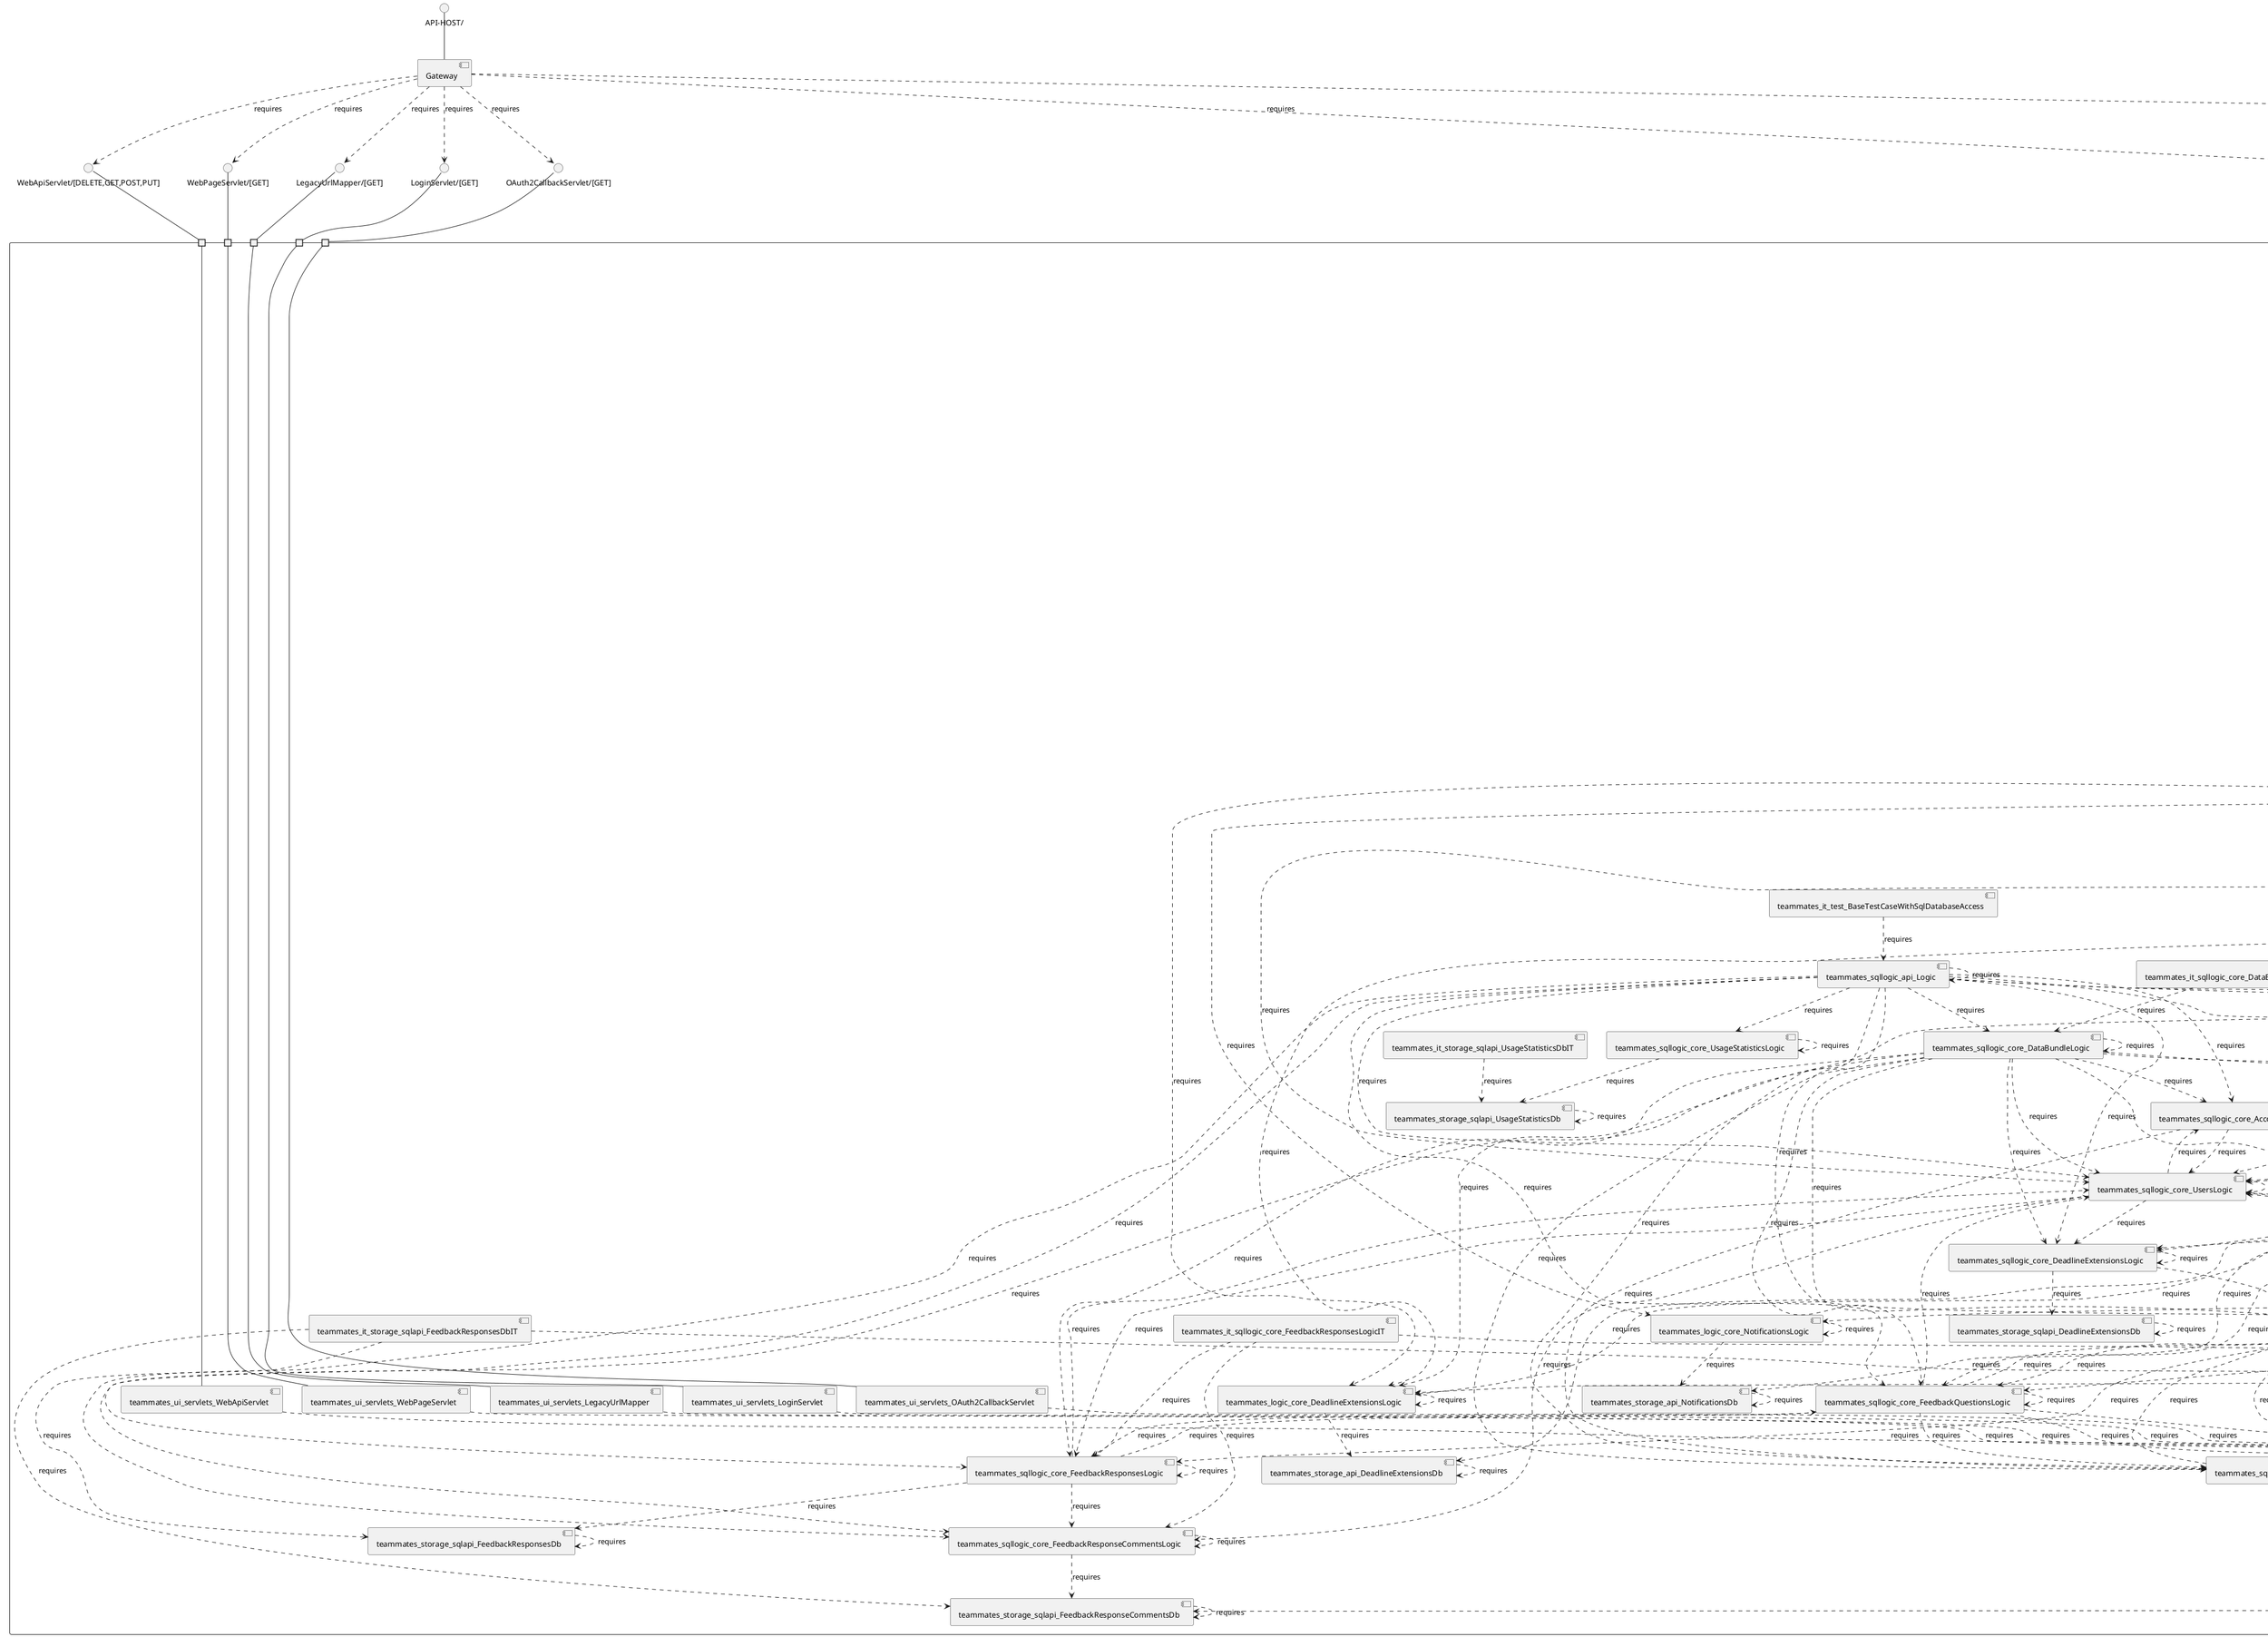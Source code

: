 @startuml
skinparam fixCircleLabelOverlapping true
skinparam componentStyle uml2
component "teammates\n\n\n\n\n\n" {
[teammates_it_sqllogic_core_AccountsLogicIT]
[teammates_common_datatransfer_questions_FeedbackNumericalScaleQuestionDetails]
[teammates_logic_api_EmailSender]
[teammates_it_storage_sqlapi_UsersDbIT]
[teammates_storage_sqlentity_responses_FeedbackRankOptionsResponse]
[teammates_storage_search_StudentSearchManager]
[teammates_logic_external_MailgunService]
[teammates_storage_api_CoursesDb]
[teammates_logic_core_InstructorsLogic]
[teammates_storage_api_FeedbackResponseCommentsDb]
[teammates_it_sqllogic_core_FeedbackSessionsLogicIT]
[teammates_it_sqllogic_core_FeedbackQuestionsLogicIT]
[teammates_common_datatransfer_questions_FeedbackNumericalScaleResponseDetails]
[teammates_storage_sqlapi_FeedbackResponseCommentsDb]
[teammates_ui_webapi_UpdateInstructorPrivilegeAction]
[teammates_storage_sqlentity_Instructor]
[teammates_common_datatransfer_questions_FeedbackConstantSumResponseDetails]
[teammates_storage_sqlentity_questions_FeedbackMsqQuestion]
[teammates_logic_core_AccountRequestsLogic]
[teammates_ui_servlets_OriginCheckFilter]
[teammates_storage_sqlentity_FeedbackSessionLog]
[teammates_sqllogic_core_FeedbackQuestionsLogic]
[teammates_sqllogic_api_Logic]
[teammates_it_storage_sqlapi_FeedbackQuestionsDbIT]
[teammates_common_util_StringHelper]
[teammates_ui_output_CourseData]
[teammates_common_datatransfer_questions_FeedbackTextQuestionDetails]
[teammates_logic_core_DeadlineExtensionsLogic]
[teammates_it_storage_sqlapi_AccountRequestsDbIT]
[teammates_storage_sqlapi_CoursesDb]
[teammates_logic_core_NotificationsLogic]
[teammates_logic_external_GoogleRecaptchaService]
[teammates_ui_output_FeedbackResponseData]
[teammates_storage_api_FeedbackSessionsDb]
[teammates_storage_sqlapi_NotificationsDb]
[teammates_it_sqllogic_core_DataBundleLogicIT]
[teammates_ui_servlets_LoginServlet]
[teammates_logic_external_EmptyEmailService]
[teammates_common_datatransfer_questions_FeedbackMcqQuestionDetails]
[teammates_storage_sqlentity_FeedbackResponseComment]
[teammates_it_storage_sqlapi_NotificationDbIT]
[teammates_ui_webapi_FeedbackSessionOpeningSoonRemindersAction]
[teammates_ui_webapi_FeedbackSessionOpeningRemindersAction]
[teammates_storage_sqlentity_responses_FeedbackTextResponse]
[teammates_logic_core_CoursesLogic]
[teammates_storage_sqlapi_AccountsDb]
[teammates_ui_output_FeedbackResponseCommentData]
[teammates_ui_webapi_SendErrorReportAction]
[teammates_storage_sqlapi_EntitiesDb]
[teammates_client_scripts_DataMigrationForTeamNameInResponseGiver]
[teammates_storage_sqlentity_responses_FeedbackRankRecipientsResponse]
[teammates_common_datatransfer_questions_FeedbackConstantSumQuestionDetails]
[teammates_common_datatransfer_questions_FeedbackRubricQuestionDetails]
[teammates_logic_external_SendgridService]
[teammates_storage_api_DeadlineExtensionsDb]
[teammates_it_sqllogic_core_UsersLogicIT]
[teammates_storage_sqlapi_FeedbackResponsesDb]
[teammates_it_storage_sqlapi_AccountsDbIT]
[teammates_storage_api_UsageStatisticsDb]
[teammates_sqllogic_core_LogicStarter]
[teammates_it_ui_webapi_SearchStudentsActionIT]
[teammates_common_datatransfer_InstructorPrivileges]
[teammates_it_sqllogic_core_AccountRequestsLogicIT]
[teammates_ui_webapi_UpdateFeedbackSessionAction]
[teammates_common_datatransfer_attributes_FeedbackQuestionAttributes]
[teammates_common_datatransfer_questions_FeedbackRubricResponseDetails]
[teammates_it_sqllogic_api_EmailGeneratorTestIT]
[teammates_sqllogic_core_AccountsLogic]
[teammates_common_util_Config]
[teammates_common_datatransfer_InstructorPermissionSet]
[teammates_storage_sqlapi_FeedbackSessionLogsDb]
[teammates_ui_webapi_FeedbackSessionClosedRemindersAction]
[teammates_sqllogic_core_UsersLogic]
[teammates_sqllogic_api_SqlEmailGenerator]
[teammates_common_datatransfer_SqlDataBundle]
[teammates_storage_search_SearchManagerFactory]
[teammates_ui_output_FeedbackQuestionData]
[teammates_storage_api_InstructorsDb]
[teammates_ui_servlets_LegacyUrlMapper]
[teammates_ui_webapi_CreateFeedbackSessionLogAction]
[teammates_common_datatransfer_questions_FeedbackContributionResponseDetails]
[teammates_logic_core_StudentsLogic]
[teammates_it_storage_sqlapi_FeedbackSessionsDbIT]
[teammates_ui_output_FeedbackSessionLogData]
[teammates_it_ui_webapi_StudentSearchIndexingWorkerActionIT]
[teammates_storage_sqlentity_Notification]
[teammates_storage_sqlapi_UsersDb]
[teammates_storage_sqlentity_responses_FeedbackRubricResponse]
[teammates_storage_search_StudentSearchDocument]
[teammates_sqllogic_core_FeedbackSessionLogsLogic]
[teammates_it_sqllogic_core_FeedbackResponsesLogicIT]
[teammates_logic_core_DataBundleLogic]
[teammates_logic_core_AccountsLogic]
[teammates_storage_sqlsearch_InstructorSearchDocument]
[teammates_storage_search_InstructorSearchManager]
[teammates_ui_webapi_CreateNotificationAction]
[teammates_storage_sqlapi_DeadlineExtensionsDb]
[teammates_storage_sqlentity_Team]
[teammates_common_datatransfer_questions_FeedbackRankOptionsResponseDetails]
[teammates_storage_sqlentity_Course]
[teammates_storage_sqlsearch_SearchManagerFactory]
[teammates_ui_request_InstructorPrivilegeUpdateRequest]
[teammates_logic_core_FeedbackSessionsLogic]
[teammates_storage_api_FeedbackResponsesDb]
[teammates_ui_servlets_LogoutServlet]
[teammates_ui_webapi_FeedbackSessionResendPublishedEmailWorkerAction]
[teammates_storage_sqlapi_FeedbackQuestionsDb]
[teammates_storage_sqlentity_questions_FeedbackMcqQuestion]
[teammates_ui_webapi_SubmitFeedbackResponsesAction]
[teammates_it_sqllogic_core_NotificationsLogicIT]
[teammates_sqllogic_core_CoursesLogic]
[teammates_logic_core_FeedbackQuestionsLogic]
[teammates_common_datatransfer_questions_FeedbackMsqResponseDetails]
[teammates_logic_api_TaskQueuer]
[teammates_storage_sqlentity_responses_FeedbackNumericalScaleResponse]
[teammates_storage_api_FeedbackQuestionsDb]
[teammates_ui_webapi_FeedbackSessionRemindParticularUsersEmailWorkerAction]
[teammates_storage_sqlentity_questions_FeedbackNumericalScaleQuestion]
[teammates_storage_sqlsearch_AccountRequestSearchManager]
[teammates_sqllogic_core_DeadlineExtensionsLogic]
[teammates_logic_core_UsageStatisticsLogic]
[teammates_common_datatransfer_questions_FeedbackTextResponseDetails]
[teammates_logic_core_LogicStarter]
[teammates_storage_sqlsearch_StudentSearchManager]
[teammates_storage_sqlentity_FeedbackSession]
[teammates_common_datatransfer_questions_FeedbackMsqQuestionDetails]
[teammates_main_Application]
[teammates_logic_external_MailjetService]
[teammates_storage_sqlentity_DeadlineExtension]
[teammates_common_datatransfer_questions_FeedbackMcqResponseDetails]
[teammates_common_util_Logger]
[teammates_client_scripts_GenerateUsageStatisticsObjects]
[teammates_storage_sqlapi_FeedbackSessionsDb]
[teammates_it_sqllogic_core_DeadlineExtensionsLogicIT]
[teammates_it_storage_sqlapi_FeedbackResponseCommentsDbIT]
[teammates_storage_sqlapi_AccountRequestsDb]
[teammates_it_storage_sqlapi_FeedbackSessionLogsDbIT]
[teammates_storage_api_AccountsDb]
[teammates_sqllogic_core_FeedbackSessionsLogic]
[teammates_ui_servlets_OAuth2CallbackServlet]
[teammates_logic_external_GoogleCloudTasksService]
[teammates_ui_webapi_CreateAccountAction]
[teammates_logic_external_EmptyRecaptchaService]
[teammates_ui_webapi_DatastoreBackupAction]
[teammates_storage_sqlentity_questions_FeedbackConstantSumQuestion]
[teammates_it_storage_sqlsearch_StudentSearchIT]
[teammates_logic_external_FirebaseAuthService]
[teammates_ui_webapi_FeedbackSessionRemindEmailWorkerAction]
[teammates_storage_sqlsearch_InstructorSearchManager]
[teammates_logic_api_Logic]
[teammates_storage_sqlentity_responses_FeedbackMcqResponse]
[teammates_common_datatransfer_questions_FeedbackRankRecipientsResponseDetails]
[teammates_logic_api_RecaptchaVerifier]
[teammates_ui_servlets_WebPageServlet]
[teammates_ui_output_InstructorPrivilegeData]
[teammates_ui_webapi_ResetAccountRequestAction]
[teammates_common_datatransfer_TeamEvalResult]
[teammates_storage_sqlentity_Student]
[teammates_storage_sqlentity_Account]
[teammates_sqllogic_core_DataBundleLogic]
[teammates_it_storage_sqlsearch_InstructorSearchIT]
[teammates_ui_webapi_CalculateUsageStatisticsAction]
[teammates_sqllogic_core_UsageStatisticsLogic]
[teammates_storage_api_AccountRequestsDb]
[teammates_sqllogic_core_FeedbackResponsesLogic]
[teammates_ui_webapi_CreateFeedbackSessionAction]
[teammates_it_storage_sqlapi_UsageStatisticsDbIT]
[teammates_it_storage_sqlapi_FeedbackResponsesDbIT]
[teammates_ui_output_FeedbackSessionData]
[teammates_it_sqllogic_core_FeedbackSessionLogsLogicIT]
[teammates_storage_search_AccountRequestSearchManager]
[teammates_ui_webapi_UnpublishFeedbackSessionAction]
[teammates_storage_api_StudentsDb]
[teammates_common_datatransfer_questions_FeedbackContributionQuestionDetails]
[teammates_it_storage_sqlsearch_AccountRequestSearchIT]
[teammates_client_scripts_testdataconversion_UuidGenerator]
[teammates_storage_sqlentity_ReadNotification]
[teammates_storage_sqlapi_UsageStatisticsDb]
[teammates_storage_sqlentity_questions_FeedbackRubricQuestion]
[teammates_client_scripts_testdataconversion_ConvertDatastoreJsonToSqlJson]
[teammates_it_storage_sqlapi_CoursesDbIT]
[teammates_sqllogic_core_FeedbackResponseCommentsLogic]
[teammates_common_datatransfer_DataBundle]
[teammates_storage_search_InstructorSearchDocument]
[teammates_sqllogic_core_NotificationsLogic]
[teammates_client_scripts_testdataconversion_DataStoreToSqlConverter]
[teammates_storage_sqlentity_questions_FeedbackTextQuestion]
[teammates_logic_core_FeedbackResponseCommentsLogic]
[teammates_storage_sqlentity_responses_FeedbackMsqResponse]
[teammates_common_datatransfer_attributes_CourseAttributes]
[teammates_storage_sqlentity_Section]
[teammates_client_scripts_DataMigrationForFeedbackSessionMismatchedTimezone]
[teammates_sqllogic_core_AccountRequestsLogic]
[teammates_storage_sqlsearch_StudentSearchDocument]
[teammates_it_ui_webapi_SearchInstructorsActionIT]
[teammates_logic_api_EmailGenerator]
[teammates_storage_sqlentity_questions_FeedbackContributionQuestion]
[teammates_ui_webapi_FeedbackSessionUnpublishedEmailWorkerAction]
[teammates_logic_api_AuthProxy]
[teammates_common_datatransfer_attributes_FeedbackResponseAttributes]
[teammates_logic_core_FeedbackResponsesLogic]
[teammates_storage_sqlentity_responses_FeedbackContributionResponse]
[teammates_ui_webapi_JoinCourseAction]
[teammates_ui_servlets_WebApiServlet]
[teammates_logic_api_UserProvision]
[teammates_it_ui_webapi_UpdateFeedbackSessionLogsActionIT]
[teammates_storage_sqlentity_responses_FeedbackConstantSumResponse]
[teammates_ui_webapi_PublishFeedbackSessionAction]
[teammates_logic_external_EmptyAuthService]
[teammates_ui_webapi_FeedbackSessionPublishedEmailWorkerAction]
[teammates_storage_api_NotificationsDb]
[teammates_logic_external_LocalTaskQueueService]
[teammates_client_scripts_PopulateCourseSearchDocuments]
[teammates_ui_servlets_RequestTraceFilter]
[teammates_common_datatransfer_attributes_InstructorAttributes]
[teammates_ui_webapi_FeedbackSessionClosingRemindersAction]
[teammates_it_test_BaseTestCaseWithSqlDatabaseAccess]
[teammates_ui_webapi_ArchiveCourseAction]
portin " " as teammates_requires_WebPageServlet_GET_
portin " " as teammates_requires_LoginServlet_GET_
portin " " as teammates_requires_LegacyUrlMapper_GET_
portin " " as teammates_requires_OAuth2CallbackServlet_GET_
portin " " as teammates_requires_WebApiServlet_DELETE_GET_POST_PUT_
portin " " as teammates_requires_LogoutServlet_GET_
[teammates_sqllogic_core_DataBundleLogic]..>[teammates_sqllogic_core_DeadlineExtensionsLogic] : requires
[teammates_it_sqllogic_core_AccountsLogicIT]..>[teammates_storage_sqlapi_AccountsDb] : requires
[teammates_client_scripts_DataMigrationForFeedbackSessionMismatchedTimezone]..>[teammates_common_datatransfer_attributes_CourseAttributes] : requires
[teammates_logic_api_AuthProxy]..>[teammates_logic_api_AuthProxy] : requires
[teammates_logic_core_CoursesLogic]..>[teammates_logic_core_FeedbackResponseCommentsLogic] : requires
[teammates_it_sqllogic_core_AccountsLogicIT]..>[teammates_sqllogic_core_AccountsLogic] : requires
[teammates_logic_core_InstructorsLogic]..>[teammates_logic_core_FeedbackResponseCommentsLogic] : requires
[teammates_logic_core_FeedbackQuestionsLogic]..>[teammates_common_util_Logger] : requires
[teammates_ui_webapi_FeedbackSessionRemindParticularUsersEmailWorkerAction]..>[teammates_common_util_Logger] : requires
[teammates_ui_webapi_FeedbackSessionResendPublishedEmailWorkerAction]..>[teammates_common_util_Logger] : requires
[teammates_storage_search_InstructorSearchDocument]..>[teammates_common_datatransfer_attributes_CourseAttributes] : requires
[teammates_client_scripts_testdataconversion_ConvertDatastoreJsonToSqlJson]..>[teammates_common_datatransfer_DataBundle] : requires
[teammates_sqllogic_core_AccountsLogic]..>[teammates_sqllogic_core_NotificationsLogic] : requires
[teammates_logic_core_InstructorsLogic]..>[teammates_logic_core_InstructorsLogic] : requires
[teammates_logic_core_FeedbackResponseCommentsLogic]..>[teammates_logic_core_FeedbackSessionsLogic] : requires
[teammates_logic_core_CoursesLogic]..>[teammates_logic_core_InstructorsLogic] : requires
[teammates_logic_api_UserProvision]..>[teammates_logic_core_InstructorsLogic] : requires
[teammates_common_datatransfer_InstructorPrivileges]..>[teammates_common_datatransfer_InstructorPermissionSet] : requires
[teammates_logic_core_AccountsLogic]..>[teammates_logic_core_CoursesLogic] : requires
[teammates_storage_sqlentity_responses_FeedbackConstantSumResponse]..>[teammates_common_datatransfer_questions_FeedbackConstantSumResponseDetails] : requires
[teammates_storage_search_InstructorSearchManager]..>[teammates_storage_api_InstructorsDb] : requires
[teammates_it_storage_sqlsearch_StudentSearchIT]..>[teammates_common_datatransfer_SqlDataBundle] : requires
[teammates_logic_core_UsageStatisticsLogic]..>[teammates_logic_core_UsageStatisticsLogic] : requires
[teammates_it_sqllogic_core_NotificationsLogicIT]..>[teammates_sqllogic_core_NotificationsLogic] : requires
[teammates_storage_sqlentity_FeedbackSession]..>[teammates_storage_sqlentity_Course] : requires
[teammates_storage_sqlentity_questions_FeedbackTextQuestion]..>[teammates_common_datatransfer_questions_FeedbackTextQuestionDetails] : requires
[teammates_client_scripts_DataMigrationForFeedbackSessionMismatchedTimezone]..>[teammates_logic_core_CoursesLogic] : requires
[teammates_logic_core_LogicStarter]..>[teammates_common_util_Logger] : requires
[teammates_storage_sqlsearch_SearchManagerFactory]..>[teammates_storage_sqlsearch_InstructorSearchManager] : requires
[teammates_storage_sqlsearch_InstructorSearchManager]..>[teammates_storage_sqlapi_CoursesDb] : requires
[teammates_storage_sqlentity_responses_FeedbackRubricResponse]..>[teammates_common_datatransfer_questions_FeedbackRubricResponseDetails] : requires
[teammates_sqllogic_core_AccountRequestsLogic]..>[teammates_sqllogic_core_AccountRequestsLogic] : requires
[teammates_sqllogic_core_FeedbackResponsesLogic]..>[teammates_sqllogic_core_UsersLogic] : requires
[teammates_sqllogic_core_FeedbackResponsesLogic]..>[teammates_sqllogic_core_FeedbackResponsesLogic] : requires
[teammates_logic_core_CoursesLogic]..>[teammates_logic_core_FeedbackResponsesLogic] : requires
[teammates_logic_core_AccountRequestsLogic]..>[teammates_storage_api_AccountRequestsDb] : requires
[teammates_storage_search_StudentSearchManager]..>[teammates_storage_api_StudentsDb] : requires
[teammates_common_datatransfer_attributes_FeedbackResponseAttributes]..>[teammates_common_datatransfer_questions_FeedbackRankRecipientsResponseDetails] : requires
[teammates_logic_api_RecaptchaVerifier]..>[teammates_logic_external_EmptyRecaptchaService] : requires
[teammates_logic_core_StudentsLogic]..>[teammates_logic_core_FeedbackResponsesLogic] : requires
[teammates_logic_core_FeedbackSessionsLogic]..>[teammates_storage_api_FeedbackSessionsDb] : requires
[teammates_logic_core_DataBundleLogic]..>[teammates_storage_api_FeedbackSessionsDb] : requires
[teammates_logic_api_EmailSender]..>[teammates_logic_external_SendgridService] : requires
[teammates_sqllogic_core_CoursesLogic]..>[teammates_sqllogic_core_UsersLogic] : requires
[teammates_ui_webapi_CreateAccountAction]..>[teammates_common_util_Logger] : requires
[teammates_logic_api_EmailGenerator]..>[teammates_logic_core_FeedbackSessionsLogic] : requires
[teammates_it_storage_sqlapi_FeedbackResponseCommentsDbIT]..>[teammates_common_datatransfer_SqlDataBundle] : requires
[teammates_ui_webapi_ResetAccountRequestAction]..>[teammates_common_util_Logger] : requires
[teammates_ui_webapi_DatastoreBackupAction]..>[teammates_common_util_Logger] : requires
[teammates_logic_core_InstructorsLogic]..>[teammates_logic_core_FeedbackResponsesLogic] : requires
[teammates_it_sqllogic_core_FeedbackSessionsLogicIT]..>[teammates_sqllogic_core_FeedbackSessionsLogic] : requires
[teammates_storage_sqlsearch_StudentSearchDocument]..>[teammates_storage_sqlentity_Course] : requires
[teammates_ui_servlets_WebPageServlet]..>[teammates_common_util_Logger] : requires
[teammates_logic_api_Logic]..>[teammates_logic_core_NotificationsLogic] : requires
[teammates_common_datatransfer_TeamEvalResult]..>[teammates_common_util_Logger] : requires
[teammates_sqllogic_core_DataBundleLogic]..>[teammates_sqllogic_core_FeedbackSessionsLogic] : requires
[teammates_ui_webapi_FeedbackSessionRemindEmailWorkerAction]..>[teammates_common_util_Logger] : requires
[teammates_sqllogic_api_SqlEmailGenerator]..>[teammates_sqllogic_api_SqlEmailGenerator] : requires
[teammates_logic_core_FeedbackResponseCommentsLogic]..>[teammates_logic_core_CoursesLogic] : requires
[teammates_it_storage_sqlsearch_InstructorSearchIT]..>[teammates_storage_sqlapi_UsersDb] : requires
[teammates_storage_sqlentity_FeedbackResponseComment]..>[teammates_storage_sqlentity_responses_FeedbackContributionResponse] : requires
[teammates_storage_sqlentity_FeedbackResponseComment]..>[teammates_storage_sqlentity_Section] : requires
[teammates_sqllogic_core_DataBundleLogic]..>[teammates_sqllogic_core_AccountsLogic] : requires
[teammates_logic_core_DataBundleLogic]..>[teammates_storage_api_CoursesDb] : requires
[teammates_storage_sqlentity_FeedbackResponseComment]..>[teammates_storage_sqlentity_responses_FeedbackConstantSumResponse] : requires
[teammates_it_sqllogic_core_UsersLogicIT]..>[teammates_sqllogic_core_AccountsLogic] : requires
[teammates_client_scripts_testdataconversion_DataStoreToSqlConverter]..>[teammates_client_scripts_testdataconversion_UuidGenerator] : requires
[teammates_storage_api_UsageStatisticsDb]..>[teammates_storage_api_UsageStatisticsDb] : requires
[teammates_ui_webapi_CalculateUsageStatisticsAction]..>[teammates_common_util_Logger] : requires
[teammates_logic_api_EmailSender]..>[teammates_logic_external_MailgunService] : requires
[teammates_logic_api_TaskQueuer]..>[teammates_logic_api_TaskQueuer] : requires
[teammates_logic_core_FeedbackQuestionsLogic]..>[teammates_logic_core_FeedbackQuestionsLogic] : requires
[teammates_storage_sqlsearch_StudentSearchManager]..>[teammates_storage_sqlapi_CoursesDb] : requires
[teammates_logic_core_FeedbackResponseCommentsLogic]..>[teammates_logic_core_FeedbackResponseCommentsLogic] : requires
[teammates_it_storage_sqlapi_UsageStatisticsDbIT]..>[teammates_storage_sqlapi_UsageStatisticsDb] : requires
[teammates_common_datatransfer_questions_FeedbackContributionQuestionDetails]..>[teammates_common_util_Logger] : requires
[teammates_common_datatransfer_attributes_InstructorAttributes]..>[teammates_common_datatransfer_InstructorPrivileges] : requires
[teammates_ui_output_FeedbackResponseData]..>[teammates_common_datatransfer_questions_FeedbackRankRecipientsResponseDetails] : requires
[teammates_sqllogic_core_CoursesLogic]..>[teammates_storage_sqlapi_CoursesDb] : requires
[teammates_common_datatransfer_attributes_CourseAttributes]..>[teammates_common_util_Logger] : requires
[teammates_storage_api_AccountRequestsDb]..>[teammates_storage_api_AccountRequestsDb] : requires
[teammates_sqllogic_core_FeedbackSessionLogsLogic]..>[teammates_storage_sqlapi_FeedbackSessionLogsDb] : requires
[teammates_ui_output_FeedbackQuestionData]..>[teammates_common_datatransfer_questions_FeedbackConstantSumQuestionDetails] : requires
[teammates_sqllogic_core_FeedbackSessionLogsLogic]..>[teammates_sqllogic_core_FeedbackSessionLogsLogic] : requires
[teammates_storage_api_StudentsDb]..>[teammates_common_util_Logger] : requires
[teammates_ui_webapi_FeedbackSessionOpeningSoonRemindersAction]..>[teammates_common_util_Logger] : requires
[teammates_logic_api_UserProvision]..>[teammates_sqllogic_core_UsersLogic] : requires
[teammates_logic_api_EmailGenerator]..>[teammates_logic_api_EmailGenerator] : requires
[teammates_common_datatransfer_attributes_FeedbackResponseAttributes]..>[teammates_common_datatransfer_questions_FeedbackRankOptionsResponseDetails] : requires
[teammates_logic_api_Logic]..>[teammates_logic_core_StudentsLogic] : requires
[teammates_logic_core_FeedbackSessionsLogic]..>[teammates_logic_core_FeedbackResponsesLogic] : requires
[teammates_storage_sqlentity_Team]..>[teammates_storage_sqlentity_Section] : requires
[teammates_logic_core_DataBundleLogic]..>[teammates_storage_api_FeedbackQuestionsDb] : requires
[teammates_logic_core_UsageStatisticsLogic]..>[teammates_logic_core_CoursesLogic] : requires
[teammates_logic_core_FeedbackResponsesLogic]..>[teammates_logic_core_FeedbackResponsesLogic] : requires
[teammates_it_storage_sqlapi_FeedbackResponsesDbIT]..>[teammates_common_datatransfer_SqlDataBundle] : requires
[teammates_sqllogic_core_DataBundleLogic]..>[teammates_sqllogic_core_CoursesLogic] : requires
[teammates_sqllogic_core_DataBundleLogic]..>[teammates_sqllogic_core_FeedbackQuestionsLogic] : requires
[teammates_client_scripts_testdataconversion_ConvertDatastoreJsonToSqlJson]..>[teammates_common_datatransfer_SqlDataBundle] : requires
[teammates_it_sqllogic_core_DeadlineExtensionsLogicIT]..>[teammates_common_datatransfer_SqlDataBundle] : requires
[teammates_it_sqllogic_core_DataBundleLogicIT]..>[teammates_sqllogic_core_DataBundleLogic] : requires
[teammates_common_datatransfer_attributes_FeedbackQuestionAttributes]..>[teammates_common_datatransfer_questions_FeedbackMsqQuestionDetails] : requires
[teammates_logic_api_EmailSender]..>[teammates_logic_external_MailjetService] : requires
[teammates_ui_webapi_FeedbackSessionPublishedEmailWorkerAction]..>[teammates_common_util_Logger] : requires
[teammates_it_storage_sqlapi_FeedbackSessionLogsDbIT]..>[teammates_common_datatransfer_SqlDataBundle] : requires
[teammates_ui_servlets_OriginCheckFilter]..>[teammates_common_util_Logger] : requires
[teammates_sqllogic_api_Logic]..>[teammates_sqllogic_core_AccountsLogic] : requires
[teammates_ui_webapi_ArchiveCourseAction]..>[teammates_common_util_Logger] : requires
[teammates_sqllogic_core_DataBundleLogic]..>[teammates_sqllogic_core_DataBundleLogic] : requires
[teammates_logic_core_FeedbackResponsesLogic]..>[teammates_logic_core_FeedbackQuestionsLogic] : requires
[teammates_ui_output_CourseData]..>[teammates_common_datatransfer_InstructorPermissionSet] : requires
[teammates_ui_webapi_JoinCourseAction]..>[teammates_common_util_Logger] : requires
[teammates_it_sqllogic_core_DeadlineExtensionsLogicIT]..>[teammates_sqllogic_core_DeadlineExtensionsLogic] : requires
[teammates_logic_core_CoursesLogic]..>[teammates_storage_api_CoursesDb] : requires
[teammates_ui_webapi_PublishFeedbackSessionAction]..>[teammates_common_util_Logger] : requires
[teammates_sqllogic_core_FeedbackQuestionsLogic]..>[teammates_sqllogic_core_UsersLogic] : requires
[teammates_sqllogic_api_Logic]..>[teammates_sqllogic_core_DeadlineExtensionsLogic] : requires
[teammates_ui_servlets_WebApiServlet]..>[teammates_common_util_Logger] : requires
[teammates_storage_sqlsearch_SearchManagerFactory]..>[teammates_storage_sqlsearch_StudentSearchManager] : requires
[teammates_storage_sqlentity_DeadlineExtension]..>[teammates_storage_sqlentity_FeedbackSession] : requires
[teammates_storage_sqlapi_NotificationsDb]..>[teammates_storage_sqlapi_NotificationsDb] : requires
[teammates_storage_sqlsearch_InstructorSearchDocument]..>[teammates_storage_sqlentity_Course] : requires
[teammates_sqllogic_core_FeedbackQuestionsLogic]..>[teammates_common_util_Logger] : requires
[teammates_it_storage_sqlapi_FeedbackResponsesDbIT]..>[teammates_storage_sqlapi_FeedbackResponseCommentsDb] : requires
[teammates_logic_core_NotificationsLogic]..>[teammates_storage_api_NotificationsDb] : requires
[teammates_ui_servlets_RequestTraceFilter]..>[teammates_common_util_Logger] : requires
[teammates_logic_core_UsageStatisticsLogic]..>[teammates_logic_core_InstructorsLogic] : requires
[teammates_it_storage_sqlapi_FeedbackQuestionsDbIT]..>[teammates_common_datatransfer_SqlDataBundle] : requires
[teammates_storage_sqlapi_FeedbackSessionLogsDb]..>[teammates_storage_sqlapi_FeedbackSessionLogsDb] : requires
[teammates_logic_core_StudentsLogic]..>[teammates_logic_core_DeadlineExtensionsLogic] : requires
[teammates_client_scripts_DataMigrationForTeamNameInResponseGiver]..>[teammates_logic_core_StudentsLogic] : requires
[teammates_sqllogic_core_FeedbackQuestionsLogic]..>[teammates_sqllogic_core_FeedbackResponsesLogic] : requires
[teammates_ui_webapi_FeedbackSessionOpeningRemindersAction]..>[teammates_common_util_Logger] : requires
[teammates_common_datatransfer_attributes_FeedbackResponseAttributes]..>[teammates_common_datatransfer_questions_FeedbackMcqResponseDetails] : requires
[teammates_storage_api_FeedbackResponseCommentsDb]..>[teammates_common_util_Logger] : requires
[teammates_logic_core_AccountsLogic]..>[teammates_logic_core_StudentsLogic] : requires
[teammates_storage_sqlentity_questions_FeedbackNumericalScaleQuestion]..>[teammates_common_datatransfer_questions_FeedbackNumericalScaleQuestionDetails] : requires
[teammates_storage_sqlsearch_AccountRequestSearchManager]..>[teammates_storage_sqlapi_AccountRequestsDb] : requires
[teammates_it_storage_sqlapi_UsersDbIT]..>[teammates_storage_sqlentity_Student] : requires
[teammates_logic_core_FeedbackQuestionsLogic]..>[teammates_logic_core_CoursesLogic] : requires
[teammates_logic_api_EmailGenerator]..>[teammates_logic_core_InstructorsLogic] : requires
[teammates_it_ui_webapi_SearchStudentsActionIT]..>[teammates_storage_sqlentity_Instructor] : requires
[teammates_it_sqllogic_core_AccountsLogicIT]..>[teammates_common_datatransfer_SqlDataBundle] : requires
[teammates_logic_api_Logic]..>[teammates_logic_core_AccountRequestsLogic] : requires
[teammates_storage_sqlentity_questions_FeedbackMcqQuestion]..>[teammates_common_datatransfer_questions_FeedbackMcqQuestionDetails] : requires
[teammates_it_storage_sqlsearch_InstructorSearchIT]..>[teammates_common_datatransfer_SqlDataBundle] : requires
[teammates_ui_webapi_CreateFeedbackSessionLogAction]..>[teammates_common_util_Logger] : requires
[teammates_sqllogic_api_Logic]..>[teammates_sqllogic_core_CoursesLogic] : requires
[teammates_common_datatransfer_attributes_FeedbackQuestionAttributes]..>[teammates_common_datatransfer_questions_FeedbackTextQuestionDetails] : requires
[teammates_logic_core_FeedbackSessionsLogic]..>[teammates_logic_core_FeedbackSessionsLogic] : requires
[teammates_logic_core_DataBundleLogic]..>[teammates_storage_api_FeedbackResponseCommentsDb] : requires
[teammates_logic_core_UsageStatisticsLogic]..>[teammates_logic_core_FeedbackResponsesLogic] : requires
[teammates_logic_api_TaskQueuer]..>[teammates_logic_external_GoogleCloudTasksService] : requires
[teammates_logic_external_MailgunService]..>[teammates_common_util_Logger] : requires
[teammates_storage_sqlentity_questions_FeedbackConstantSumQuestion]..>[teammates_common_datatransfer_questions_FeedbackConstantSumQuestionDetails] : requires
[teammates_sqllogic_core_UsersLogic]..>[teammates_sqllogic_core_AccountsLogic] : requires
[teammates_it_storage_sqlapi_FeedbackSessionLogsDbIT]..>[teammates_storage_sqlapi_FeedbackSessionLogsDb] : requires
[teammates_logic_api_RecaptchaVerifier]..>[teammates_logic_api_RecaptchaVerifier] : requires
[teammates_storage_api_FeedbackQuestionsDb]..>[teammates_storage_api_FeedbackQuestionsDb] : requires
[teammates_storage_sqlentity_DeadlineExtension]..>[teammates_storage_sqlentity_Instructor] : requires
[teammates_storage_sqlapi_FeedbackResponseCommentsDb]..>[teammates_storage_sqlapi_FeedbackResponseCommentsDb] : requires
[teammates_storage_sqlapi_FeedbackQuestionsDb]..>[teammates_storage_sqlapi_FeedbackQuestionsDb] : requires
[teammates_it_sqllogic_core_FeedbackSessionsLogicIT]..>[teammates_common_datatransfer_SqlDataBundle] : requires
[teammates_sqllogic_core_LogicStarter]..>[teammates_common_util_Logger] : requires
[teammates_logic_api_EmailGenerator]..>[teammates_logic_core_CoursesLogic] : requires
[teammates_logic_core_CoursesLogic]..>[teammates_logic_core_AccountsLogic] : requires
[teammates_logic_core_AccountsLogic]..>[teammates_storage_api_AccountsDb] : requires
[teammates_sqllogic_core_NotificationsLogic]..>[teammates_storage_sqlapi_NotificationsDb] : requires
[teammates_sqllogic_core_FeedbackQuestionsLogic]..>[teammates_sqllogic_core_FeedbackQuestionsLogic] : requires
[teammates_storage_api_FeedbackSessionsDb]..>[teammates_storage_api_FeedbackSessionsDb] : requires
[teammates_storage_sqlsearch_StudentSearchManager]..>[teammates_storage_sqlapi_UsersDb] : requires
[teammates_common_util_Config]..>[teammates_common_util_Logger] : requires
[teammates_ui_output_FeedbackResponseData]..>[teammates_common_datatransfer_questions_FeedbackContributionResponseDetails] : requires
[teammates_logic_core_FeedbackQuestionsLogic]..>[teammates_logic_core_FeedbackSessionsLogic] : requires
[teammates_ui_webapi_CreateNotificationAction]..>[teammates_common_util_Logger] : requires
[teammates_storage_sqlentity_questions_FeedbackMsqQuestion]..>[teammates_common_datatransfer_questions_FeedbackMsqQuestionDetails] : requires
[teammates_ui_output_FeedbackResponseData]..>[teammates_common_datatransfer_questions_FeedbackConstantSumResponseDetails] : requires
[teammates_sqllogic_core_AccountRequestsLogic]..>[teammates_storage_sqlapi_AccountRequestsDb] : requires
[teammates_ui_servlets_LogoutServlet]..>[teammates_common_util_Logger] : requires
[teammates_sqllogic_core_FeedbackSessionsLogic]..>[teammates_sqllogic_core_FeedbackQuestionsLogic] : requires
[teammates_storage_sqlapi_UsageStatisticsDb]..>[teammates_storage_sqlapi_UsageStatisticsDb] : requires
[teammates_it_storage_sqlapi_UsersDbIT]..>[teammates_storage_sqlentity_Section] : requires
[teammates_sqllogic_core_DataBundleLogic]..>[teammates_sqllogic_core_FeedbackResponseCommentsLogic] : requires
[teammates_storage_search_SearchManagerFactory]..>[teammates_storage_search_InstructorSearchManager] : requires
[teammates_it_sqllogic_core_FeedbackResponsesLogicIT]..>[teammates_common_datatransfer_SqlDataBundle] : requires
[teammates_ui_output_FeedbackResponseData]..>[teammates_common_datatransfer_questions_FeedbackMsqResponseDetails] : requires
[teammates_client_scripts_DataMigrationForTeamNameInResponseGiver]..>[teammates_logic_core_FeedbackResponsesLogic] : requires
[teammates_it_sqllogic_core_FeedbackSessionsLogicIT]..>[teammates_sqllogic_core_FeedbackQuestionsLogic] : requires
[teammates_it_sqllogic_core_FeedbackSessionLogsLogicIT]..>[teammates_sqllogic_core_FeedbackSessionLogsLogic] : requires
[teammates_sqllogic_core_UsersLogic]..>[teammates_sqllogic_core_FeedbackResponsesLogic] : requires
[teammates_it_storage_sqlapi_AccountsDbIT]..>[teammates_storage_sqlapi_AccountsDb] : requires
[teammates_client_scripts_PopulateCourseSearchDocuments]..>[teammates_logic_api_Logic] : requires
[teammates_logic_external_FirebaseAuthService]..>[teammates_common_util_Logger] : requires
[teammates_sqllogic_core_FeedbackSessionsLogic]..>[teammates_sqllogic_core_FeedbackSessionsLogic] : requires
[teammates_logic_core_FeedbackResponseCommentsLogic]..>[teammates_storage_api_FeedbackResponseCommentsDb] : requires
[teammates_logic_core_StudentsLogic]..>[teammates_logic_core_StudentsLogic] : requires
[teammates_storage_sqlentity_responses_FeedbackContributionResponse]..>[teammates_common_datatransfer_questions_FeedbackContributionResponseDetails] : requires
[teammates_storage_sqlentity_FeedbackResponseComment]..>[teammates_storage_sqlentity_responses_FeedbackNumericalScaleResponse] : requires
[teammates_logic_api_UserProvision]..>[teammates_logic_core_StudentsLogic] : requires
[teammates_storage_sqlapi_FeedbackResponsesDb]..>[teammates_storage_sqlapi_FeedbackResponsesDb] : requires
[teammates_ui_output_FeedbackQuestionData]..>[teammates_common_datatransfer_questions_FeedbackRubricQuestionDetails] : requires
[teammates_sqllogic_core_FeedbackSessionLogsLogic]..>[teammates_common_util_Logger] : requires
[teammates_logic_core_CoursesLogic]..>[teammates_logic_core_FeedbackSessionsLogic] : requires
[teammates_sqllogic_core_FeedbackSessionsLogic]..>[teammates_common_util_Logger] : requires
[teammates_storage_sqlentity_responses_FeedbackMsqResponse]..>[teammates_common_datatransfer_questions_FeedbackMsqResponseDetails] : requires
[teammates_it_storage_sqlapi_CoursesDbIT]..>[teammates_storage_sqlapi_CoursesDb] : requires
[teammates_logic_core_AccountsLogic]..>[teammates_logic_core_AccountsLogic] : requires
[teammates_logic_core_DataBundleLogic]..>[teammates_storage_api_AccountsDb] : requires
[teammates_sqllogic_api_Logic]..>[teammates_sqllogic_core_UsageStatisticsLogic] : requires
[teammates_sqllogic_core_AccountsLogic]..>[teammates_sqllogic_core_AccountsLogic] : requires
[teammates_ui_output_FeedbackQuestionData]..>[teammates_common_datatransfer_questions_FeedbackTextQuestionDetails] : requires
[teammates_storage_sqlentity_responses_FeedbackNumericalScaleResponse]..>[teammates_common_datatransfer_questions_FeedbackNumericalScaleResponseDetails] : requires
[teammates_storage_sqlsearch_SearchManagerFactory]..>[teammates_storage_sqlsearch_AccountRequestSearchManager] : requires
[teammates_it_sqllogic_core_FeedbackResponsesLogicIT]..>[teammates_sqllogic_core_FeedbackResponsesLogic] : requires
[teammates_logic_api_AuthProxy]..>[teammates_logic_external_FirebaseAuthService] : requires
[teammates_logic_api_Logic]..>[teammates_logic_core_AccountsLogic] : requires
[teammates_sqllogic_core_FeedbackQuestionsLogic]..>[teammates_storage_sqlapi_FeedbackQuestionsDb] : requires
[teammates_sqllogic_core_DataBundleLogic]..>[teammates_sqllogic_core_NotificationsLogic] : requires
[teammates_it_storage_sqlapi_NotificationDbIT]..>[teammates_storage_sqlapi_NotificationsDb] : requires
[teammates_storage_sqlentity_questions_FeedbackContributionQuestion]..>[teammates_common_datatransfer_questions_FeedbackContributionQuestionDetails] : requires
[teammates_sqllogic_core_FeedbackResponsesLogic]..>[teammates_sqllogic_core_FeedbackResponseCommentsLogic] : requires
[teammates_it_storage_sqlapi_FeedbackQuestionsDbIT]..>[teammates_storage_sqlapi_FeedbackQuestionsDb] : requires
[teammates_storage_sqlentity_DeadlineExtension]..>[teammates_storage_sqlentity_Student] : requires
[teammates_storage_api_FeedbackResponsesDb]..>[teammates_storage_api_FeedbackResponsesDb] : requires
[teammates_sqllogic_api_Logic]..>[teammates_sqllogic_core_FeedbackSessionsLogic] : requires
[teammates_logic_core_DataBundleLogic]..>[teammates_storage_api_StudentsDb] : requires
[teammates_sqllogic_core_FeedbackSessionsLogic]..>[teammates_storage_sqlapi_FeedbackSessionsDb] : requires
[teammates_it_storage_sqlapi_UsersDbIT]..>[teammates_storage_sqlapi_AccountsDb] : requires
[teammates_main_Application]..>[teammates_common_util_Logger] : requires
[teammates_sqllogic_core_FeedbackQuestionsLogic]..>[teammates_sqllogic_core_FeedbackSessionsLogic] : requires
[teammates_logic_core_AccountsLogic]..>[teammates_logic_core_NotificationsLogic] : requires
[teammates_storage_api_NotificationsDb]..>[teammates_storage_api_NotificationsDb] : requires
[teammates_common_datatransfer_attributes_FeedbackQuestionAttributes]..>[teammates_common_datatransfer_questions_FeedbackContributionQuestionDetails] : requires
[teammates_ui_output_FeedbackSessionData]..>[teammates_common_datatransfer_InstructorPermissionSet] : requires
[teammates_it_sqllogic_api_EmailGeneratorTestIT]..>[teammates_sqllogic_api_SqlEmailGenerator] : requires
[teammates_storage_sqlentity_FeedbackResponseComment]..>[teammates_storage_sqlentity_responses_FeedbackRankRecipientsResponse] : requires
[teammates_common_datatransfer_attributes_FeedbackResponseAttributes]..>[teammates_common_datatransfer_questions_FeedbackRubricResponseDetails] : requires
[teammates_logic_core_DataBundleLogic]..>[teammates_storage_api_DeadlineExtensionsDb] : requires
[teammates_it_ui_webapi_UpdateFeedbackSessionLogsActionIT]..>[teammates_storage_sqlentity_Student] : requires
[teammates_logic_core_NotificationsLogic]..>[teammates_logic_core_NotificationsLogic] : requires
[teammates_logic_api_Logic]..>[teammates_logic_core_UsageStatisticsLogic] : requires
[teammates_sqllogic_core_FeedbackResponseCommentsLogic]..>[teammates_storage_sqlapi_FeedbackResponseCommentsDb] : requires
[teammates_ui_output_FeedbackSessionLogData]..>[teammates_ui_output_FeedbackSessionData] : requires
[teammates_it_sqllogic_core_FeedbackResponsesLogicIT]..>[teammates_sqllogic_core_FeedbackResponseCommentsLogic] : requires
[teammates_logic_api_Logic]..>[teammates_logic_core_FeedbackSessionsLogic] : requires
[teammates_logic_external_GoogleCloudTasksService]..>[teammates_common_util_Logger] : requires
[teammates_storage_sqlentity_responses_FeedbackRankOptionsResponse]..>[teammates_common_datatransfer_questions_FeedbackRankOptionsResponseDetails] : requires
[teammates_sqllogic_core_DataBundleLogic]..>[teammates_sqllogic_core_AccountRequestsLogic] : requires
[teammates_logic_api_RecaptchaVerifier]..>[teammates_logic_external_GoogleRecaptchaService] : requires
[teammates_logic_api_Logic]..>[teammates_logic_core_FeedbackQuestionsLogic] : requires
[teammates_ui_output_FeedbackResponseData]..>[teammates_common_datatransfer_questions_FeedbackNumericalScaleResponseDetails] : requires
[teammates_sqllogic_core_FeedbackSessionsLogic]..>[teammates_sqllogic_core_FeedbackResponsesLogic] : requires
[teammates_sqllogic_core_UsageStatisticsLogic]..>[teammates_storage_sqlapi_UsageStatisticsDb] : requires
[teammates_logic_api_Logic]..>[teammates_logic_core_DataBundleLogic] : requires
[teammates_storage_sqlsearch_InstructorSearchManager]..>[teammates_storage_sqlapi_UsersDb] : requires
[teammates_logic_core_FeedbackResponsesLogic]..>[teammates_logic_core_InstructorsLogic] : requires
[teammates_logic_api_Logic]..>[teammates_logic_api_Logic] : requires
[teammates_sqllogic_core_DataBundleLogic]..>[teammates_sqllogic_core_FeedbackSessionLogsLogic] : requires
[teammates_sqllogic_core_AccountsLogic]..>[teammates_storage_sqlapi_AccountsDb] : requires
[teammates_it_sqllogic_api_EmailGeneratorTestIT]..>[teammates_common_datatransfer_SqlDataBundle] : requires
[teammates_ui_output_FeedbackQuestionData]..>[teammates_common_datatransfer_questions_FeedbackMcqQuestionDetails] : requires
[teammates_logic_core_DataBundleLogic]..>[teammates_storage_api_AccountRequestsDb] : requires
[teammates_logic_core_StudentsLogic]..>[teammates_storage_api_StudentsDb] : requires
[teammates_ui_servlets_OAuth2CallbackServlet]..>[teammates_common_util_Logger] : requires
[teammates_logic_core_UsageStatisticsLogic]..>[teammates_storage_api_UsageStatisticsDb] : requires
[teammates_storage_sqlentity_FeedbackSessionLog]..>[teammates_storage_sqlentity_FeedbackSession] : requires
[teammates_sqllogic_core_UsersLogic]..>[teammates_sqllogic_core_DeadlineExtensionsLogic] : requires
[teammates_logic_api_TaskQueuer]..>[teammates_common_util_Logger] : requires
[teammates_sqllogic_core_FeedbackResponsesLogic]..>[teammates_storage_sqlapi_FeedbackResponsesDb] : requires
[teammates_logic_core_FeedbackQuestionsLogic]..>[teammates_logic_core_StudentsLogic] : requires
[teammates_sqllogic_api_Logic]..>[teammates_sqllogic_core_NotificationsLogic] : requires
[teammates_storage_search_InstructorSearchManager]..>[teammates_storage_api_CoursesDb] : requires
[teammates_sqllogic_core_UsersLogic]..>[teammates_storage_sqlapi_UsersDb] : requires
[teammates_sqllogic_core_DataBundleLogic]..>[teammates_sqllogic_core_UsersLogic] : requires
[teammates_sqllogic_core_DeadlineExtensionsLogic]..>[teammates_sqllogic_core_DeadlineExtensionsLogic] : requires
[teammates_sqllogic_api_Logic]..>[teammates_sqllogic_core_DataBundleLogic] : requires
[teammates_ui_webapi_SendErrorReportAction]..>[teammates_common_util_Logger] : requires
[teammates_sqllogic_api_Logic]..>[teammates_sqllogic_api_Logic] : requires
[teammates_sqllogic_core_DataBundleLogic]..>[teammates_sqllogic_core_FeedbackResponsesLogic] : requires
[teammates_sqllogic_api_Logic]..>[teammates_sqllogic_core_FeedbackQuestionsLogic] : requires
[teammates_logic_core_InstructorsLogic]..>[teammates_logic_core_FeedbackQuestionsLogic] : requires
[teammates_sqllogic_core_CoursesLogic]..>[teammates_sqllogic_core_CoursesLogic] : requires
[teammates_storage_search_SearchManagerFactory]..>[teammates_storage_search_AccountRequestSearchManager] : requires
[teammates_logic_api_Logic]..>[teammates_logic_core_CoursesLogic] : requires
[teammates_ui_webapi_UnpublishFeedbackSessionAction]..>[teammates_common_util_Logger] : requires
[teammates_storage_sqlentity_Section]..>[teammates_storage_sqlentity_Course] : requires
[teammates_common_datatransfer_attributes_FeedbackResponseAttributes]..>[teammates_common_datatransfer_questions_FeedbackTextResponseDetails] : requires
[teammates_it_storage_sqlapi_UsersDbIT]..>[teammates_storage_sqlapi_UsersDb] : requires
[teammates_logic_core_DataBundleLogic]..>[teammates_storage_api_InstructorsDb] : requires
[teammates_storage_sqlapi_DeadlineExtensionsDb]..>[teammates_storage_sqlapi_DeadlineExtensionsDb] : requires
[teammates_logic_api_AuthProxy]..>[teammates_logic_external_EmptyAuthService] : requires
[teammates_storage_search_StudentSearchDocument]..>[teammates_common_datatransfer_attributes_CourseAttributes] : requires
[teammates_ui_output_FeedbackResponseData]..>[teammates_common_datatransfer_questions_FeedbackTextResponseDetails] : requires
[teammates_logic_api_Logic]..>[teammates_logic_core_DeadlineExtensionsLogic] : requires
[teammates_it_ui_webapi_UpdateFeedbackSessionLogsActionIT]..>[teammates_storage_sqlentity_Course] : requires
[teammates_logic_core_AccountRequestsLogic]..>[teammates_logic_core_AccountRequestsLogic] : requires
[teammates_logic_core_CoursesLogic]..>[teammates_logic_core_CoursesLogic] : requires
[teammates_sqllogic_core_DeadlineExtensionsLogic]..>[teammates_storage_sqlapi_DeadlineExtensionsDb] : requires
[teammates_ui_output_FeedbackResponseData]..>[teammates_common_datatransfer_questions_FeedbackRankOptionsResponseDetails] : requires
[teammates_it_sqllogic_core_UsersLogicIT]..>[teammates_storage_sqlentity_Course] : requires
[teammates_logic_core_UsageStatisticsLogic]..>[teammates_logic_core_StudentsLogic] : requires
[teammates_logic_core_CoursesLogic]..>[teammates_logic_core_StudentsLogic] : requires
[teammates_sqllogic_core_NotificationsLogic]..>[teammates_sqllogic_core_NotificationsLogic] : requires
[teammates_logic_core_InstructorsLogic]..>[teammates_logic_core_FeedbackSessionsLogic] : requires
[teammates_it_storage_sqlapi_FeedbackResponseCommentsDbIT]..>[teammates_storage_sqlapi_FeedbackResponseCommentsDb] : requires
[teammates_common_datatransfer_attributes_FeedbackQuestionAttributes]..>[teammates_common_datatransfer_questions_FeedbackRubricQuestionDetails] : requires
[teammates_it_sqllogic_core_FeedbackQuestionsLogicIT]..>[teammates_common_datatransfer_SqlDataBundle] : requires
[teammates_storage_sqlentity_Instructor]..>[teammates_common_datatransfer_InstructorPrivileges] : requires
[teammates_logic_core_FeedbackResponsesLogic]..>[teammates_logic_core_FeedbackResponseCommentsLogic] : requires
[teammates_sqllogic_core_FeedbackResponseCommentsLogic]..>[teammates_sqllogic_core_FeedbackResponseCommentsLogic] : requires
[teammates_it_sqllogic_core_FeedbackSessionLogsLogicIT]..>[teammates_common_datatransfer_SqlDataBundle] : requires
[teammates_logic_core_DataBundleLogic]..>[teammates_logic_core_DataBundleLogic] : requires
[teammates_logic_core_FeedbackSessionsLogic]..>[teammates_logic_core_StudentsLogic] : requires
[teammates_storage_search_StudentSearchManager]..>[teammates_storage_api_CoursesDb] : requires
[teammates_it_ui_webapi_SearchStudentsActionIT]..>[teammates_storage_sqlentity_Student] : requires
[teammates_it_storage_sqlapi_FeedbackSessionsDbIT]..>[teammates_storage_sqlapi_CoursesDb] : requires
[teammates_it_sqllogic_core_AccountsLogicIT]..>[teammates_sqllogic_core_CoursesLogic] : requires
[teammates_sqllogic_core_UsersLogic]..>[teammates_sqllogic_core_FeedbackResponseCommentsLogic] : requires
[teammates_logic_core_CoursesLogic]..>[teammates_logic_core_DeadlineExtensionsLogic] : requires
[teammates_storage_sqlapi_CoursesDb]..>[teammates_storage_sqlapi_CoursesDb] : requires
[teammates_it_storage_sqlapi_UsersDbIT]..>[teammates_storage_sqlentity_Course] : requires
[teammates_ui_webapi_FeedbackSessionClosingRemindersAction]..>[teammates_common_util_Logger] : requires
[teammates_ui_webapi_CreateFeedbackSessionAction]..>[teammates_common_util_Logger] : requires
[teammates_logic_api_EmailSender]..>[teammates_logic_api_EmailSender] : requires
[teammates_storage_api_AccountsDb]..>[teammates_storage_api_AccountsDb] : requires
[teammates_sqllogic_api_Logic]..>[teammates_sqllogic_core_AccountRequestsLogic] : requires
[teammates_logic_external_LocalTaskQueueService]..>[teammates_common_util_Logger] : requires
[teammates_storage_api_CoursesDb]..>[teammates_storage_api_CoursesDb] : requires
[teammates_logic_core_FeedbackResponseCommentsLogic]..>[teammates_logic_core_InstructorsLogic] : requires
[teammates_it_ui_webapi_StudentSearchIndexingWorkerActionIT]..>[teammates_storage_sqlentity_Student] : requires
[teammates_it_sqllogic_core_FeedbackQuestionsLogicIT]..>[teammates_sqllogic_core_FeedbackQuestionsLogic] : requires
[teammates_it_storage_sqlsearch_AccountRequestSearchIT]..>[teammates_common_datatransfer_SqlDataBundle] : requires
[teammates_storage_sqlentity_FeedbackSessionLog]..>[teammates_storage_sqlentity_Student] : requires
[teammates_storage_sqlapi_UsersDb]..>[teammates_storage_sqlapi_UsersDb] : requires
[teammates_sqllogic_api_Logic]..>[teammates_sqllogic_core_FeedbackResponseCommentsLogic] : requires
[teammates_logic_core_DataBundleLogic]..>[teammates_storage_api_FeedbackResponsesDb] : requires
[teammates_storage_sqlentity_FeedbackResponseComment]..>[teammates_storage_sqlentity_responses_FeedbackMcqResponse] : requires
[teammates_ui_output_InstructorPrivilegeData]..>[teammates_common_datatransfer_InstructorPrivileges] : requires
[teammates_logic_core_FeedbackQuestionsLogic]..>[teammates_logic_core_InstructorsLogic] : requires
[teammates_storage_sqlapi_EntitiesDb]..>[teammates_common_util_Logger] : requires
[teammates_logic_core_FeedbackSessionsLogic]..>[teammates_logic_core_DeadlineExtensionsLogic] : requires
[teammates_sqllogic_api_Logic]..>[teammates_sqllogic_core_UsersLogic] : requires
[teammates_logic_api_EmailSender]..>[teammates_logic_external_EmptyEmailService] : requires
[teammates_logic_core_FeedbackResponseCommentsLogic]..>[teammates_logic_core_FeedbackResponsesLogic] : requires
[teammates_storage_api_FeedbackResponseCommentsDb]..>[teammates_storage_api_FeedbackResponseCommentsDb] : requires
[teammates_sqllogic_core_FeedbackQuestionsLogic]..>[teammates_sqllogic_core_CoursesLogic] : requires
[teammates_logic_core_FeedbackSessionsLogic]..>[teammates_logic_core_CoursesLogic] : requires
[teammates_ui_webapi_FeedbackSessionUnpublishedEmailWorkerAction]..>[teammates_common_util_Logger] : requires
[teammates_sqllogic_core_CoursesLogic]..>[teammates_sqllogic_core_FeedbackSessionsLogic] : requires
[teammates_common_datatransfer_attributes_FeedbackQuestionAttributes]..>[teammates_common_datatransfer_questions_FeedbackMcqQuestionDetails] : requires
[teammates_ui_output_FeedbackResponseData]..>[teammates_common_datatransfer_questions_FeedbackRubricResponseDetails] : requires
[teammates_it_ui_webapi_UpdateFeedbackSessionLogsActionIT]..>[teammates_storage_sqlentity_FeedbackSession] : requires
[teammates_storage_sqlapi_FeedbackSessionsDb]..>[teammates_storage_sqlapi_FeedbackSessionsDb] : requires
[teammates_logic_api_EmailSender]..>[teammates_common_util_Logger] : requires
[teammates_logic_core_DeadlineExtensionsLogic]..>[teammates_logic_core_DeadlineExtensionsLogic] : requires
[teammates_sqllogic_api_Logic]..>[teammates_sqllogic_core_FeedbackResponsesLogic] : requires
[teammates_logic_core_InstructorsLogic]..>[teammates_common_util_Logger] : requires
[teammates_ui_output_FeedbackQuestionData]..>[teammates_common_datatransfer_questions_FeedbackContributionQuestionDetails] : requires
[teammates_ui_servlets_LoginServlet]..>[teammates_common_util_Logger] : requires
[teammates_logic_api_Logic]..>[teammates_logic_core_InstructorsLogic] : requires
[teammates_common_datatransfer_attributes_FeedbackResponseAttributes]..>[teammates_common_datatransfer_questions_FeedbackMsqResponseDetails] : requires
[teammates_logic_core_InstructorsLogic]..>[teammates_storage_api_InstructorsDb] : requires
[teammates_it_sqllogic_core_UsersLogicIT]..>[teammates_sqllogic_core_UsersLogic] : requires
[teammates_logic_core_StudentsLogic]..>[teammates_logic_core_FeedbackSessionsLogic] : requires
[teammates_logic_core_CoursesLogic]..>[teammates_common_util_Logger] : requires
[teammates_storage_sqlapi_AccountRequestsDb]..>[teammates_storage_sqlapi_AccountRequestsDb] : requires
[teammates_sqllogic_core_FeedbackResponsesLogic]..>[teammates_sqllogic_core_FeedbackQuestionsLogic] : requires
[teammates_it_sqllogic_core_AccountsLogicIT]..>[teammates_sqllogic_core_UsersLogic] : requires
[teammates_ui_servlets_LegacyUrlMapper]..>[teammates_common_util_Logger] : requires
[teammates_logic_core_FeedbackSessionsLogic]..>[teammates_logic_core_InstructorsLogic] : requires
[teammates_logic_core_CoursesLogic]..>[teammates_logic_core_FeedbackQuestionsLogic] : requires
[teammates_storage_sqlentity_FeedbackResponseComment]..>[teammates_storage_sqlentity_responses_FeedbackRubricResponse] : requires
[teammates_it_test_BaseTestCaseWithSqlDatabaseAccess]..>[teammates_sqllogic_api_Logic] : requires
[teammates_sqllogic_core_DeadlineExtensionsLogic]..>[teammates_sqllogic_core_FeedbackSessionsLogic] : requires
[teammates_sqllogic_api_SqlEmailGenerator]..>[teammates_sqllogic_core_UsersLogic] : requires
[teammates_common_datatransfer_attributes_FeedbackQuestionAttributes]..>[teammates_common_datatransfer_questions_FeedbackConstantSumQuestionDetails] : requires
[teammates_storage_sqlentity_responses_FeedbackMcqResponse]..>[teammates_common_datatransfer_questions_FeedbackMcqResponseDetails] : requires
[teammates_client_scripts_GenerateUsageStatisticsObjects]..>[teammates_logic_api_Logic] : requires
[teammates_logic_core_FeedbackResponseCommentsLogic]..>[teammates_logic_core_StudentsLogic] : requires
[teammates_sqllogic_api_SqlEmailGenerator]..>[teammates_sqllogic_core_DeadlineExtensionsLogic] : requires
[teammates_logic_api_Logic]..>[teammates_logic_core_FeedbackResponsesLogic] : requires
[teammates_it_storage_sqlsearch_AccountRequestSearchIT]..>[teammates_storage_sqlapi_AccountRequestsDb] : requires
[teammates_ui_webapi_UpdateInstructorPrivilegeAction]..>[teammates_common_util_Logger] : requires
[teammates_storage_sqlapi_AccountsDb]..>[teammates_storage_sqlapi_AccountsDb] : requires
[teammates_common_util_StringHelper]..>[teammates_common_util_Logger] : requires
[teammates_storage_sqlentity_responses_FeedbackTextResponse]..>[teammates_common_datatransfer_questions_FeedbackTextResponseDetails] : requires
[teammates_logic_core_DataBundleLogic]..>[teammates_storage_api_NotificationsDb] : requires
[teammates_sqllogic_api_SqlEmailGenerator]..>[teammates_sqllogic_core_FeedbackSessionsLogic] : requires
[teammates_ui_output_FeedbackResponseData]..>[teammates_ui_output_FeedbackResponseCommentData] : requires
[teammates_storage_sqlentity_FeedbackResponseComment]..>[teammates_storage_sqlentity_responses_FeedbackMsqResponse] : requires
[teammates_logic_core_UsageStatisticsLogic]..>[teammates_logic_core_AccountRequestsLogic] : requires
[teammates_storage_sqlentity_questions_FeedbackRubricQuestion]..>[teammates_common_datatransfer_questions_FeedbackRubricQuestionDetails] : requires
[teammates_it_storage_sqlapi_FeedbackSessionsDbIT]..>[teammates_storage_sqlapi_FeedbackSessionsDb] : requires
[teammates_logic_api_TaskQueuer]..>[teammates_logic_external_LocalTaskQueueService] : requires
[teammates_common_datatransfer_attributes_FeedbackResponseAttributes]..>[teammates_common_datatransfer_questions_FeedbackConstantSumResponseDetails] : requires
[teammates_logic_core_FeedbackResponsesLogic]..>[teammates_storage_api_FeedbackResponsesDb] : requires
[teammates_ui_webapi_UpdateFeedbackSessionAction]..>[teammates_common_util_Logger] : requires
[teammates_it_sqllogic_core_UsersLogicIT]..>[teammates_storage_sqlentity_Account] : requires
[teammates_ui_output_FeedbackQuestionData]..>[teammates_common_datatransfer_questions_FeedbackNumericalScaleQuestionDetails] : requires
[teammates_sqllogic_core_FeedbackSessionsLogic]..>[teammates_sqllogic_core_CoursesLogic] : requires
[teammates_logic_core_FeedbackQuestionsLogic]..>[teammates_storage_api_FeedbackQuestionsDb] : requires
[teammates_storage_sqlentity_ReadNotification]..>[teammates_storage_sqlentity_Notification] : requires
[teammates_storage_api_StudentsDb]..>[teammates_storage_api_StudentsDb] : requires
[teammates_logic_core_FeedbackQuestionsLogic]..>[teammates_logic_core_FeedbackResponsesLogic] : requires
[teammates_ui_webapi_FeedbackSessionClosedRemindersAction]..>[teammates_common_util_Logger] : requires
[teammates_it_storage_sqlapi_FeedbackResponsesDbIT]..>[teammates_storage_sqlapi_FeedbackResponsesDb] : requires
[teammates_sqllogic_core_UsersLogic]..>[teammates_sqllogic_core_UsersLogic] : requires
[teammates_storage_sqlentity_FeedbackResponseComment]..>[teammates_storage_sqlentity_responses_FeedbackTextResponse] : requires
[teammates_logic_core_AccountsLogic]..>[teammates_storage_sqlapi_AccountsDb] : requires
[teammates_it_ui_webapi_SearchInstructorsActionIT]..>[teammates_storage_sqlentity_Instructor] : requires
[teammates_storage_search_SearchManagerFactory]..>[teammates_storage_search_StudentSearchManager] : requires
[teammates_common_datatransfer_attributes_FeedbackResponseAttributes]..>[teammates_common_datatransfer_questions_FeedbackContributionResponseDetails] : requires
[teammates_storage_api_DeadlineExtensionsDb]..>[teammates_storage_api_DeadlineExtensionsDb] : requires
[teammates_common_datatransfer_attributes_FeedbackQuestionAttributes]..>[teammates_common_datatransfer_questions_FeedbackNumericalScaleQuestionDetails] : requires
[teammates_storage_sqlentity_ReadNotification]..>[teammates_storage_sqlentity_Account] : requires
[teammates_storage_sqlentity_responses_FeedbackRankRecipientsResponse]..>[teammates_common_datatransfer_questions_FeedbackRankRecipientsResponseDetails] : requires
[teammates_ui_output_FeedbackQuestionData]..>[teammates_common_datatransfer_questions_FeedbackMsqQuestionDetails] : requires
[teammates_storage_search_AccountRequestSearchManager]..>[teammates_storage_api_AccountRequestsDb] : requires
[teammates_it_sqllogic_core_UsersLogicIT]..>[teammates_sqllogic_core_CoursesLogic] : requires
[teammates_logic_external_GoogleRecaptchaService]..>[teammates_common_util_Logger] : requires
[teammates_sqllogic_core_AccountsLogic]..>[teammates_sqllogic_core_CoursesLogic] : requires
[teammates_storage_sqlentity_FeedbackResponseComment]..>[teammates_storage_sqlentity_responses_FeedbackRankOptionsResponse] : requires
[teammates_ui_request_InstructorPrivilegeUpdateRequest]..>[teammates_common_datatransfer_InstructorPrivileges] : requires
[teammates_ui_output_FeedbackResponseData]..>[teammates_common_datatransfer_questions_FeedbackMcqResponseDetails] : requires
[teammates_it_storage_sqlsearch_StudentSearchIT]..>[teammates_storage_sqlapi_UsersDb] : requires
[teammates_ui_webapi_SubmitFeedbackResponsesAction]..>[teammates_common_util_Logger] : requires
[teammates_sqllogic_core_AccountsLogic]..>[teammates_sqllogic_core_UsersLogic] : requires
[teammates_sqllogic_api_Logic]..>[teammates_sqllogic_core_FeedbackSessionLogsLogic] : requires
[teammates_logic_core_InstructorsLogic]..>[teammates_logic_core_DeadlineExtensionsLogic] : requires
[teammates_client_scripts_testdataconversion_ConvertDatastoreJsonToSqlJson]..>[teammates_client_scripts_testdataconversion_DataStoreToSqlConverter] : requires
[teammates_logic_api_Logic]..>[teammates_logic_core_FeedbackResponseCommentsLogic] : requires
[teammates_sqllogic_core_UsageStatisticsLogic]..>[teammates_sqllogic_core_UsageStatisticsLogic] : requires
[teammates_logic_core_FeedbackSessionsLogic]..>[teammates_logic_core_FeedbackResponseCommentsLogic] : requires
[teammates_logic_core_AccountsLogic]..>[teammates_logic_core_InstructorsLogic] : requires
[teammates_common_datatransfer_attributes_FeedbackResponseAttributes]..>[teammates_common_datatransfer_questions_FeedbackNumericalScaleResponseDetails] : requires
[teammates_sqllogic_api_SqlEmailGenerator]..>[teammates_sqllogic_core_CoursesLogic] : requires
[teammates_logic_api_UserProvision]..>[teammates_logic_api_UserProvision] : requires
[teammates_logic_core_FeedbackSessionsLogic]..>[teammates_common_util_Logger] : requires
[teammates_it_sqllogic_core_AccountRequestsLogicIT]..>[teammates_sqllogic_core_AccountRequestsLogic] : requires
[teammates_storage_api_InstructorsDb]..>[teammates_storage_api_InstructorsDb] : requires
[teammates_logic_api_EmailGenerator]..>[teammates_logic_core_StudentsLogic] : requires
[teammates_it_storage_sqlapi_UsersDbIT]..>[teammates_storage_sqlapi_CoursesDb] : requires
[teammates_it_storage_sqlapi_UsersDbIT]..>[teammates_storage_sqlentity_Instructor] : requires
[teammates_it_storage_sqlapi_AccountRequestsDbIT]..>[teammates_storage_sqlapi_AccountRequestsDb] : requires
[teammates_sqllogic_core_FeedbackSessionsLogic]..>[teammates_sqllogic_core_UsersLogic] : requires
[teammates_logic_core_FeedbackSessionsLogic]..>[teammates_logic_core_FeedbackQuestionsLogic] : requires
[teammates_logic_core_DeadlineExtensionsLogic]..>[teammates_storage_api_DeadlineExtensionsDb] : requires
[teammates_it_sqllogic_core_AccountsLogicIT]..>[teammates_sqllogic_core_NotificationsLogic] : requires
[teammates_logic_core_FeedbackResponsesLogic]..>[teammates_logic_core_StudentsLogic] : requires
"teammates_requires_OAuth2CallbackServlet_GET_"--[teammates_ui_servlets_OAuth2CallbackServlet]
"teammates_requires_LoginServlet_GET_"--[teammates_ui_servlets_LoginServlet]
"teammates_requires_LegacyUrlMapper_GET_"--[teammates_ui_servlets_LegacyUrlMapper]
"teammates_requires_LogoutServlet_GET_"--[teammates_ui_servlets_LogoutServlet]
"teammates_requires_WebPageServlet_GET_"--[teammates_ui_servlets_WebPageServlet]
"teammates_requires_WebApiServlet_DELETE_GET_POST_PUT_"--[teammates_ui_servlets_WebApiServlet]
}
interface "LegacyUrlMapper/[GET]" as interface.LegacyUrlMapper_GET_
interface.LegacyUrlMapper_GET_--"teammates_requires_LegacyUrlMapper_GET_"
interface "LoginServlet/[GET]" as interface.LoginServlet_GET_
interface.LoginServlet_GET_--"teammates_requires_LoginServlet_GET_"
interface "LogoutServlet/[GET]" as interface.LogoutServlet_GET_
interface.LogoutServlet_GET_--"teammates_requires_LogoutServlet_GET_"
interface "OAuth2CallbackServlet/[GET]" as interface.OAuth2CallbackServlet_GET_
interface.OAuth2CallbackServlet_GET_--"teammates_requires_OAuth2CallbackServlet_GET_"
interface "WebApiServlet/[DELETE,GET,POST,PUT]" as interface.WebApiServlet_DELETE_GET_POST_PUT_
interface.WebApiServlet_DELETE_GET_POST_PUT_--"teammates_requires_WebApiServlet_DELETE_GET_POST_PUT_"
interface "WebPageServlet/[GET]" as interface.WebPageServlet_GET_
interface.WebPageServlet_GET_--"teammates_requires_WebPageServlet_GET_"
component "teammates_ui_servlets_DevServerLoginServlet\n\n\n\n\n\n" {
[teammates_ui_servlets_DevServerLoginServlet]
portin " " as teammates_ui_servlets_DevServerLoginServlet_requires_SERVICE_HOST_GET_POST_
"teammates_ui_servlets_DevServerLoginServlet_requires_SERVICE_HOST_GET_POST_"--[teammates_ui_servlets_DevServerLoginServlet]
}
interface "SERVICE-HOST/[GET,POST]" as interface.SERVICE_HOST_GET_POST_
interface.SERVICE_HOST_GET_POST_--"teammates_ui_servlets_DevServerLoginServlet_requires_SERVICE_HOST_GET_POST_"
component "teammates_ui_servlets_HealthCheckServlet\n\n\n\n\n\n" {
[teammates_ui_servlets_HealthCheckServlet]
portin " " as teammates_ui_servlets_HealthCheckServlet_requires_HealthCheckServlet_GET_
"teammates_ui_servlets_HealthCheckServlet_requires_HealthCheckServlet_GET_"--[teammates_ui_servlets_HealthCheckServlet]
}
interface "HealthCheckServlet/[GET]" as interface.HealthCheckServlet_GET_
interface.HealthCheckServlet_GET_--"teammates_ui_servlets_HealthCheckServlet_requires_HealthCheckServlet_GET_"
interface "API-HOST/" as interface.API_HOST_
interface.API_HOST_--[Gateway]
interface "HealthCheckServlet/[GET]" as interface.HealthCheckServlet_GET_
[Gateway]..>interface.HealthCheckServlet_GET_ : requires
interface "LegacyUrlMapper/[GET]" as interface.LegacyUrlMapper_GET_
[Gateway]..>interface.LegacyUrlMapper_GET_ : requires
interface "LoginServlet/[GET]" as interface.LoginServlet_GET_
[Gateway]..>interface.LoginServlet_GET_ : requires
interface "LogoutServlet/[GET]" as interface.LogoutServlet_GET_
[Gateway]..>interface.LogoutServlet_GET_ : requires
interface "OAuth2CallbackServlet/[GET]" as interface.OAuth2CallbackServlet_GET_
[Gateway]..>interface.OAuth2CallbackServlet_GET_ : requires
interface "WebApiServlet/[DELETE,GET,POST,PUT]" as interface.WebApiServlet_DELETE_GET_POST_PUT_
[Gateway]..>interface.WebApiServlet_DELETE_GET_POST_PUT_ : requires
interface "WebPageServlet/[GET]" as interface.WebPageServlet_GET_
[Gateway]..>interface.WebPageServlet_GET_ : requires

@enduml
